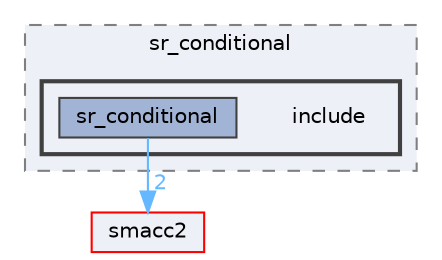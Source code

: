 digraph "smacc2_state_reactor_library/sr_conditional/include"
{
 // LATEX_PDF_SIZE
  bgcolor="transparent";
  edge [fontname=Helvetica,fontsize=10,labelfontname=Helvetica,labelfontsize=10];
  node [fontname=Helvetica,fontsize=10,shape=box,height=0.2,width=0.4];
  compound=true
  subgraph clusterdir_cea80c984bd8d3e82dd86212371321c8 {
    graph [ bgcolor="#edf0f7", pencolor="grey50", label="sr_conditional", fontname=Helvetica,fontsize=10 style="filled,dashed", URL="dir_cea80c984bd8d3e82dd86212371321c8.html",tooltip=""]
  subgraph clusterdir_453a67c61189d534f54b66b790c53eb7 {
    graph [ bgcolor="#edf0f7", pencolor="grey25", label="", fontname=Helvetica,fontsize=10 style="filled,bold", URL="dir_453a67c61189d534f54b66b790c53eb7.html",tooltip=""]
    dir_453a67c61189d534f54b66b790c53eb7 [shape=plaintext, label="include"];
  dir_99aff83d18f3cb522dca895cc3a24ab1 [label="sr_conditional", fillcolor="#a2b4d6", color="grey25", style="filled", URL="dir_99aff83d18f3cb522dca895cc3a24ab1.html",tooltip=""];
  }
  }
  dir_ce4c19d6108cf5285f3105ec9cd73bf1 [label="smacc2", fillcolor="#edf0f7", color="red", style="filled", URL="dir_ce4c19d6108cf5285f3105ec9cd73bf1.html",tooltip=""];
  dir_99aff83d18f3cb522dca895cc3a24ab1->dir_ce4c19d6108cf5285f3105ec9cd73bf1 [headlabel="2", labeldistance=1.5 headhref="dir_000054_000043.html" color="steelblue1" fontcolor="steelblue1"];
}
